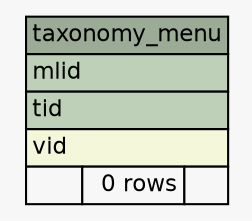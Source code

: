 // dot 2.30.1 on Mac OS X 10.8.3
// SchemaSpy rev 590
digraph "taxonomy_menu" {
  graph [
    rankdir="RL"
    bgcolor="#f7f7f7"
    nodesep="0.18"
    ranksep="0.46"
    fontname="Helvetica"
    fontsize="11"
  ];
  node [
    fontname="Helvetica"
    fontsize="11"
    shape="plaintext"
  ];
  edge [
    arrowsize="0.8"
  ];
  "taxonomy_menu" [
    label=<
    <TABLE BORDER="0" CELLBORDER="1" CELLSPACING="0" BGCOLOR="#ffffff">
      <TR><TD COLSPAN="3" BGCOLOR="#9bab96" ALIGN="CENTER">taxonomy_menu</TD></TR>
      <TR><TD PORT="mlid" COLSPAN="3" BGCOLOR="#bed1b8" ALIGN="LEFT">mlid</TD></TR>
      <TR><TD PORT="tid" COLSPAN="3" BGCOLOR="#bed1b8" ALIGN="LEFT">tid</TD></TR>
      <TR><TD PORT="vid" COLSPAN="3" BGCOLOR="#f4f7da" ALIGN="LEFT">vid</TD></TR>
      <TR><TD ALIGN="LEFT" BGCOLOR="#f7f7f7">  </TD><TD ALIGN="RIGHT" BGCOLOR="#f7f7f7">0 rows</TD><TD ALIGN="RIGHT" BGCOLOR="#f7f7f7">  </TD></TR>
    </TABLE>>
    URL="tables/taxonomy_menu.html"
    tooltip="taxonomy_menu"
  ];
}

